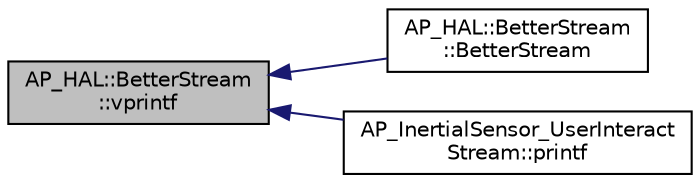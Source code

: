 digraph "AP_HAL::BetterStream::vprintf"
{
 // INTERACTIVE_SVG=YES
  edge [fontname="Helvetica",fontsize="10",labelfontname="Helvetica",labelfontsize="10"];
  node [fontname="Helvetica",fontsize="10",shape=record];
  rankdir="LR";
  Node1 [label="AP_HAL::BetterStream\l::vprintf",height=0.2,width=0.4,color="black", fillcolor="grey75", style="filled", fontcolor="black"];
  Node1 -> Node2 [dir="back",color="midnightblue",fontsize="10",style="solid",fontname="Helvetica"];
  Node2 [label="AP_HAL::BetterStream\l::BetterStream",height=0.2,width=0.4,color="black", fillcolor="white", style="filled",URL="$classAP__HAL_1_1BetterStream.html#a3138bfb5a4685d50d9d5ec5fa0130df0"];
  Node1 -> Node3 [dir="back",color="midnightblue",fontsize="10",style="solid",fontname="Helvetica"];
  Node3 [label="AP_InertialSensor_UserInteract\lStream::printf",height=0.2,width=0.4,color="black", fillcolor="white", style="filled",URL="$classAP__InertialSensor__UserInteractStream.html#a93f3b9aada9c33adb827ab63c6d8262a"];
}
